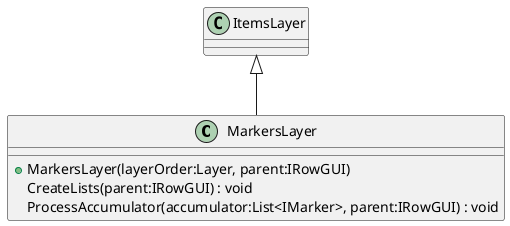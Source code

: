 @startuml
class MarkersLayer {
    + MarkersLayer(layerOrder:Layer, parent:IRowGUI)
    CreateLists(parent:IRowGUI) : void
    ProcessAccumulator(accumulator:List<IMarker>, parent:IRowGUI) : void
}
ItemsLayer <|-- MarkersLayer
@enduml
